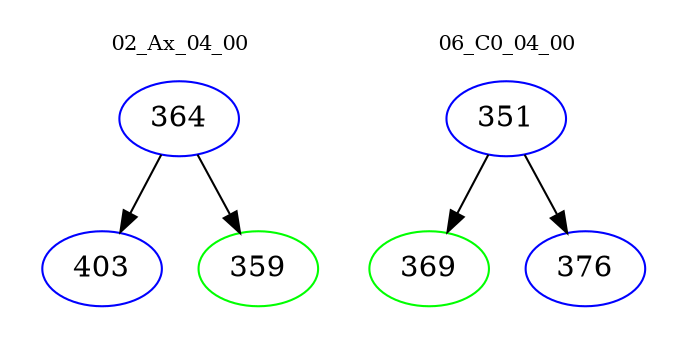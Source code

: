 digraph{
subgraph cluster_0 {
color = white
label = "02_Ax_04_00";
fontsize=10;
T0_364 [label="364", color="blue"]
T0_364 -> T0_403 [color="black"]
T0_403 [label="403", color="blue"]
T0_364 -> T0_359 [color="black"]
T0_359 [label="359", color="green"]
}
subgraph cluster_1 {
color = white
label = "06_C0_04_00";
fontsize=10;
T1_351 [label="351", color="blue"]
T1_351 -> T1_369 [color="black"]
T1_369 [label="369", color="green"]
T1_351 -> T1_376 [color="black"]
T1_376 [label="376", color="blue"]
}
}
